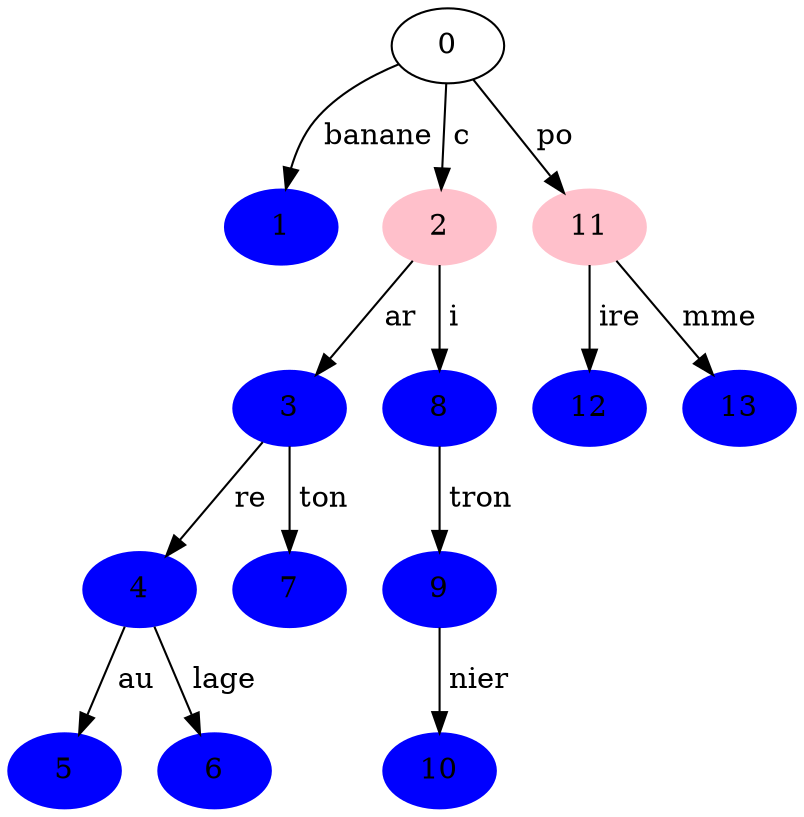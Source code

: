 digraph G {
1 [style=filled,color=blue];
0 -> 1 [label=" banane"];
2 [style=filled,color=pink];
0 -> 2 [label=" c"];
3 [style=filled,color=blue];
2 -> 3 [label=" ar"];
4 [style=filled,color=blue];
3 -> 4 [label=" re"];
5 [style=filled,color=blue];
4 -> 5 [label=" au"];
6 [style=filled,color=blue];
4 -> 6 [label=" lage"];
7 [style=filled,color=blue];
3 -> 7 [label=" ton"];
8 [style=filled,color=blue];
2 -> 8 [label=" i"];
9 [style=filled,color=blue];
8 -> 9 [label=" tron"];
10 [style=filled,color=blue];
9 -> 10 [label=" nier"];
11 [style=filled,color=pink];
0 -> 11 [label=" po"];
12 [style=filled,color=blue];
11 -> 12 [label=" ire"];
13 [style=filled,color=blue];
11 -> 13 [label=" mme"];
}

